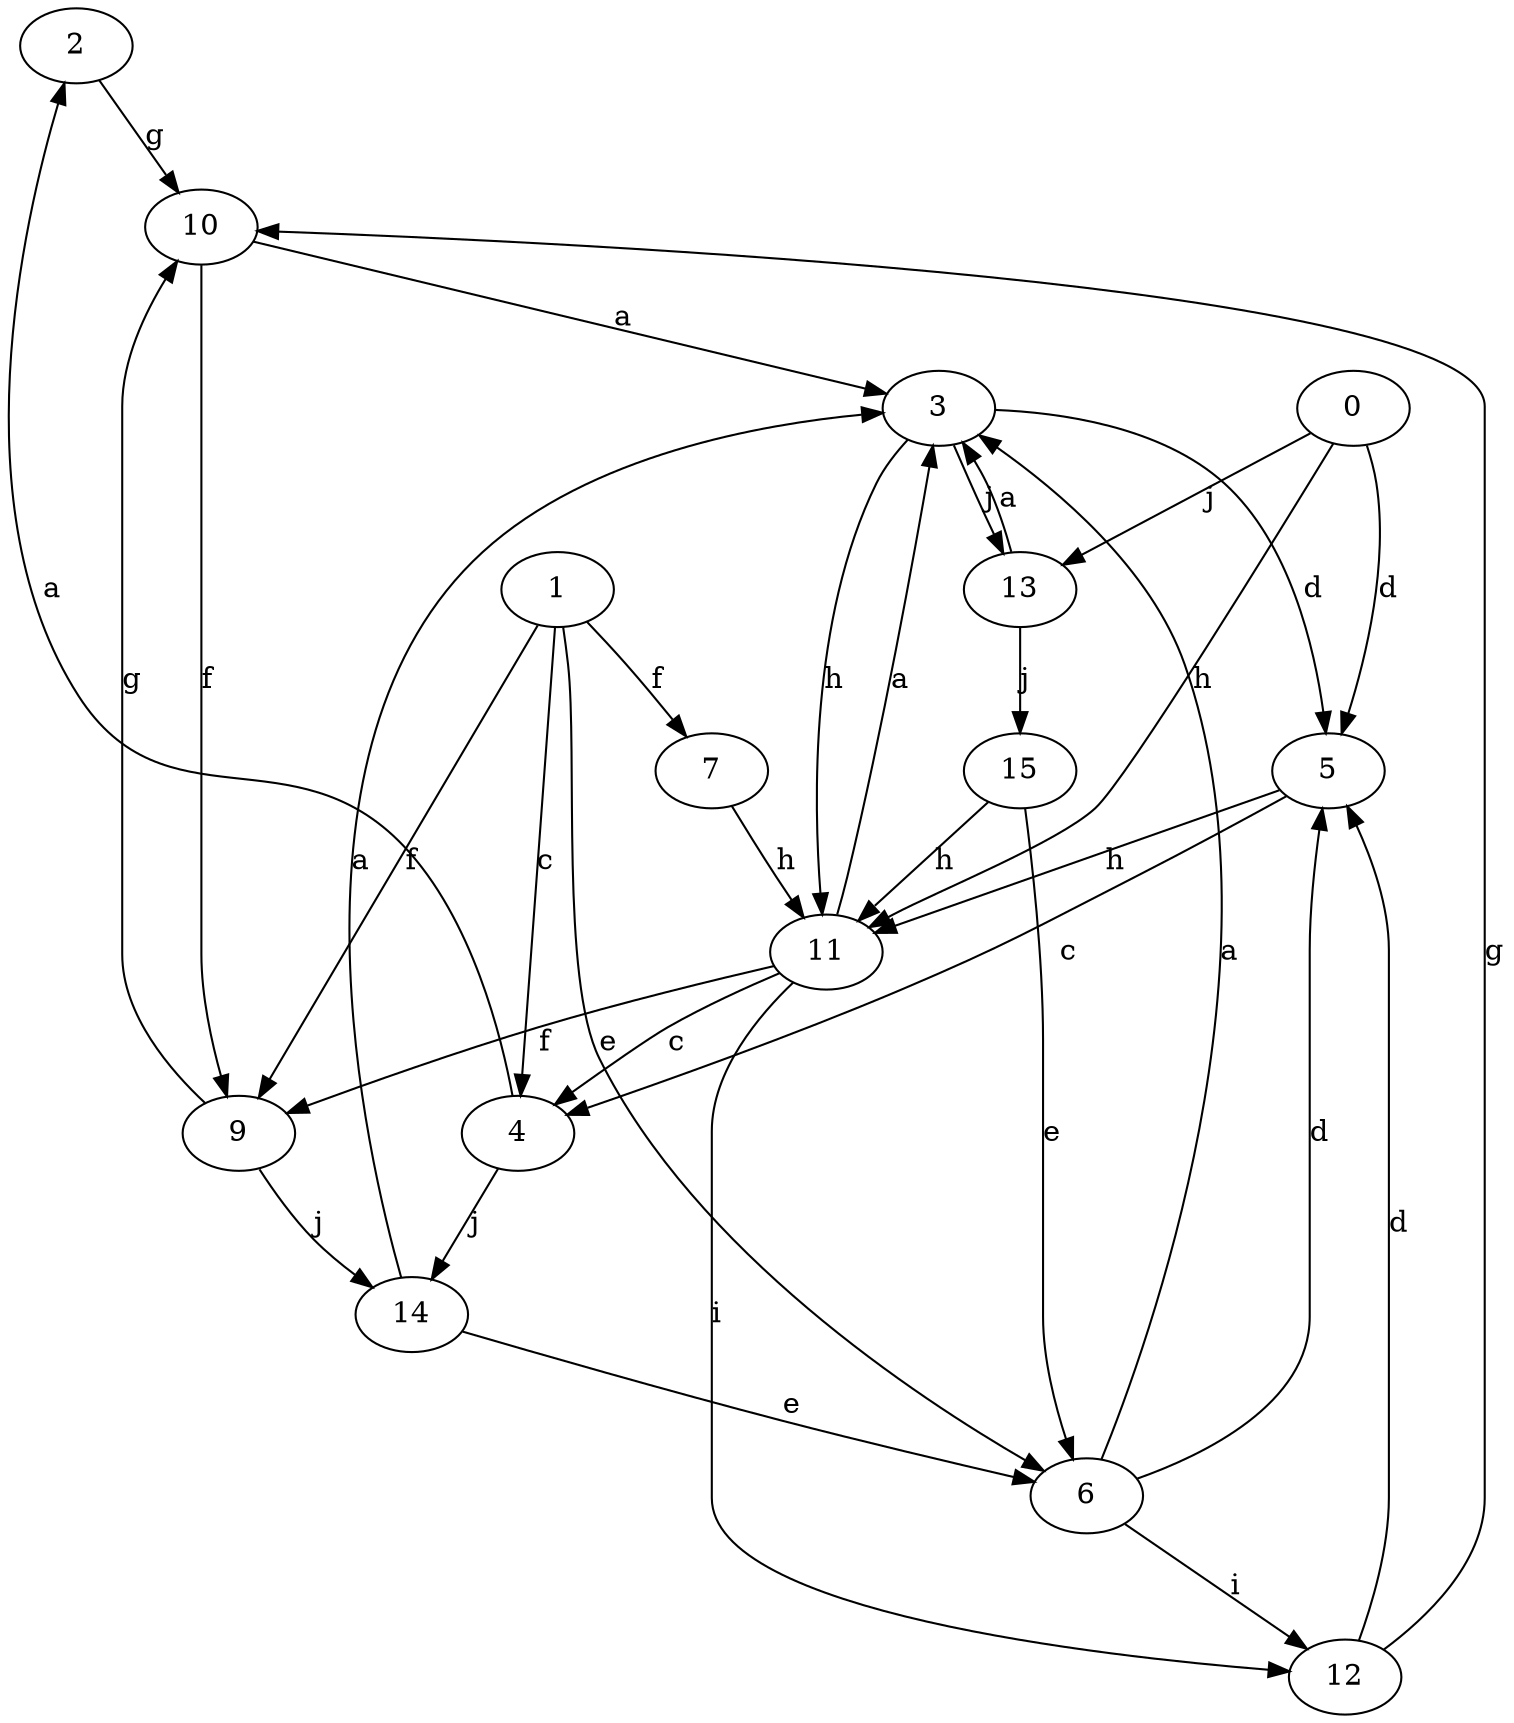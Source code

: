 strict digraph  {
2;
3;
4;
0;
5;
6;
7;
9;
10;
11;
1;
12;
13;
14;
15;
2 -> 10  [label=g];
3 -> 5  [label=d];
3 -> 11  [label=h];
3 -> 13  [label=j];
4 -> 2  [label=a];
4 -> 14  [label=j];
0 -> 5  [label=d];
0 -> 11  [label=h];
0 -> 13  [label=j];
5 -> 4  [label=c];
5 -> 11  [label=h];
6 -> 3  [label=a];
6 -> 5  [label=d];
6 -> 12  [label=i];
7 -> 11  [label=h];
9 -> 10  [label=g];
9 -> 14  [label=j];
10 -> 3  [label=a];
10 -> 9  [label=f];
11 -> 3  [label=a];
11 -> 4  [label=c];
11 -> 9  [label=f];
11 -> 12  [label=i];
1 -> 4  [label=c];
1 -> 6  [label=e];
1 -> 7  [label=f];
1 -> 9  [label=f];
12 -> 5  [label=d];
12 -> 10  [label=g];
13 -> 3  [label=a];
13 -> 15  [label=j];
14 -> 3  [label=a];
14 -> 6  [label=e];
15 -> 6  [label=e];
15 -> 11  [label=h];
}
